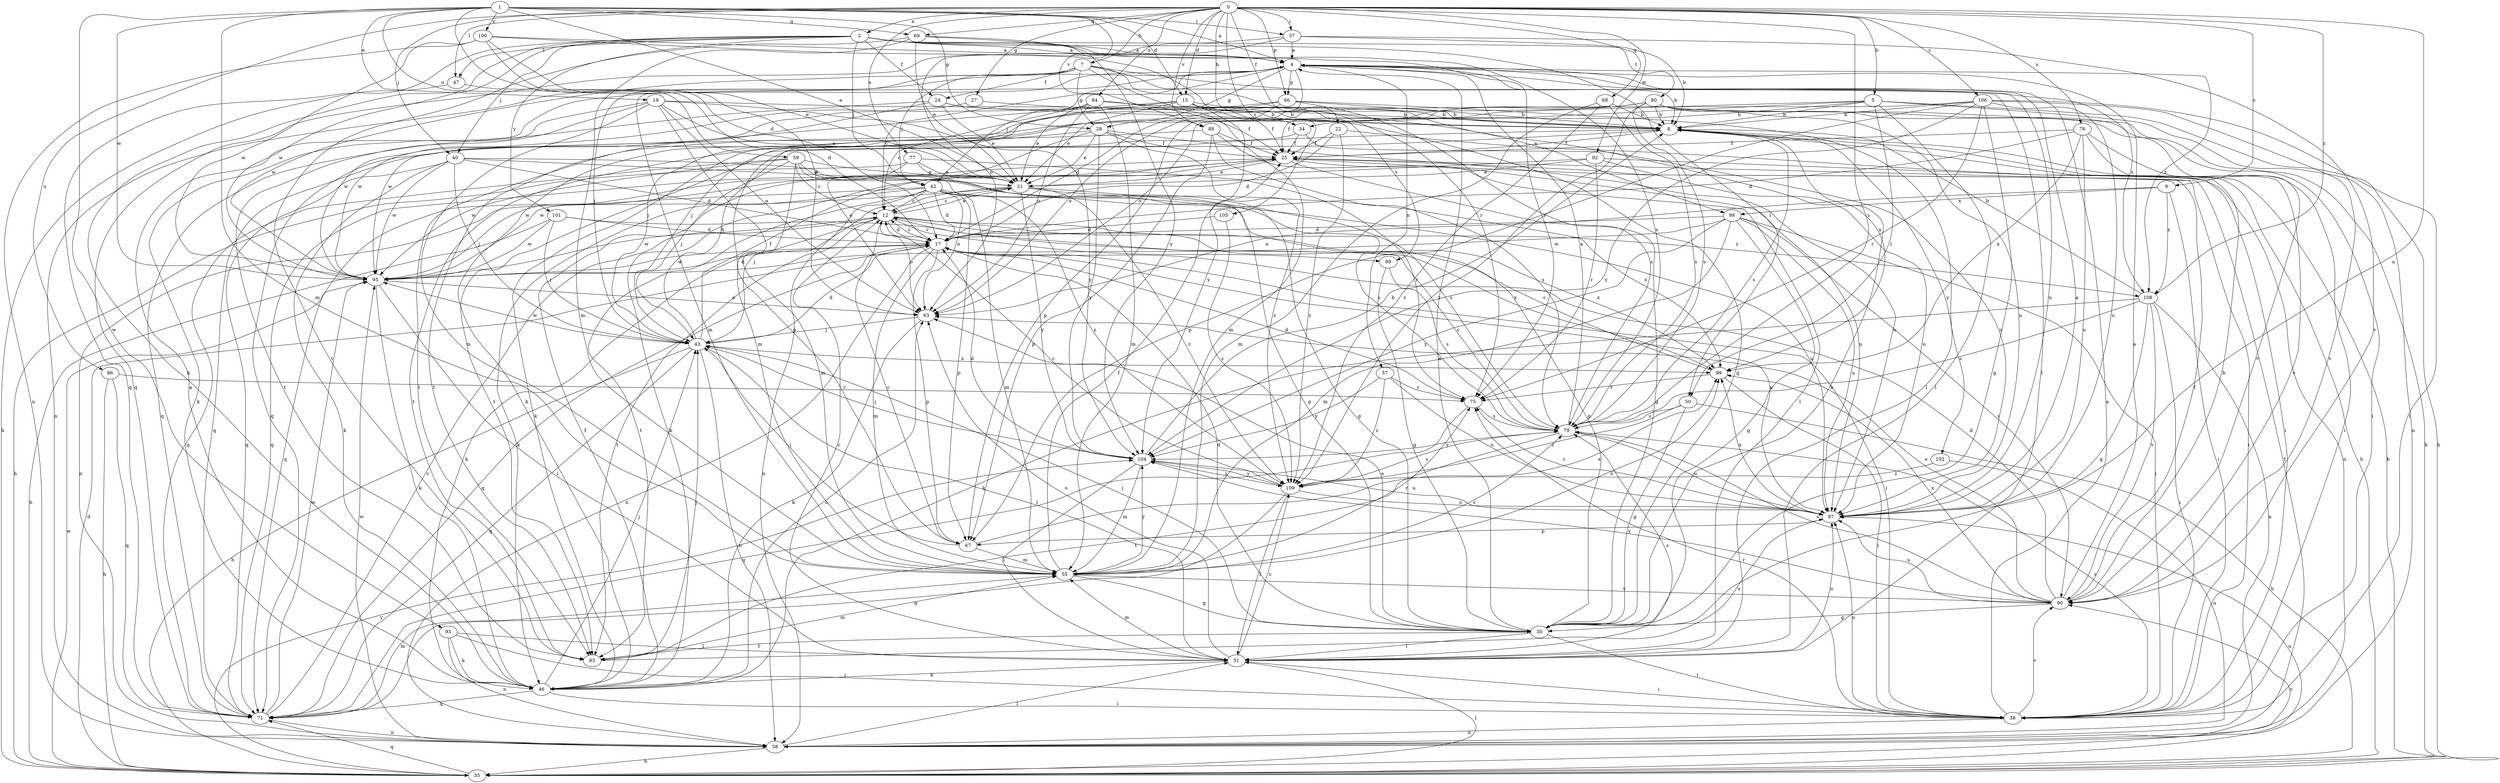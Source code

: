 strict digraph  {
0;
1;
2;
4;
5;
7;
8;
9;
12;
15;
17;
19;
21;
22;
24;
25;
27;
28;
30;
34;
35;
37;
38;
40;
42;
43;
46;
47;
50;
51;
55;
57;
58;
59;
63;
66;
67;
68;
69;
71;
75;
76;
77;
79;
80;
83;
84;
86;
87;
88;
89;
90;
92;
93;
95;
98;
99;
100;
101;
102;
104;
105;
106;
108;
109;
0 -> 2  [label=a];
0 -> 5  [label=b];
0 -> 7  [label=b];
0 -> 9  [label=c];
0 -> 15  [label=d];
0 -> 22  [label=f];
0 -> 27  [label=g];
0 -> 34  [label=h];
0 -> 37  [label=i];
0 -> 40  [label=j];
0 -> 47  [label=l];
0 -> 66  [label=p];
0 -> 68  [label=q];
0 -> 69  [label=q];
0 -> 76  [label=s];
0 -> 77  [label=s];
0 -> 79  [label=s];
0 -> 84  [label=u];
0 -> 86  [label=u];
0 -> 87  [label=u];
0 -> 88  [label=v];
0 -> 92  [label=w];
0 -> 105  [label=z];
0 -> 106  [label=z];
0 -> 108  [label=z];
1 -> 4  [label=a];
1 -> 15  [label=d];
1 -> 17  [label=d];
1 -> 19  [label=e];
1 -> 21  [label=e];
1 -> 28  [label=g];
1 -> 37  [label=i];
1 -> 55  [label=m];
1 -> 59  [label=o];
1 -> 69  [label=q];
1 -> 88  [label=v];
1 -> 93  [label=w];
1 -> 95  [label=w];
1 -> 100  [label=y];
2 -> 4  [label=a];
2 -> 24  [label=f];
2 -> 40  [label=j];
2 -> 42  [label=j];
2 -> 46  [label=k];
2 -> 47  [label=l];
2 -> 50  [label=l];
2 -> 71  [label=q];
2 -> 75  [label=r];
2 -> 79  [label=s];
2 -> 80  [label=t];
2 -> 95  [label=w];
2 -> 101  [label=y];
4 -> 8  [label=b];
4 -> 12  [label=c];
4 -> 28  [label=g];
4 -> 42  [label=j];
4 -> 55  [label=m];
4 -> 57  [label=n];
4 -> 58  [label=n];
4 -> 66  [label=p];
4 -> 67  [label=p];
4 -> 87  [label=u];
4 -> 108  [label=z];
5 -> 8  [label=b];
5 -> 34  [label=h];
5 -> 35  [label=h];
5 -> 46  [label=k];
5 -> 50  [label=l];
5 -> 51  [label=l];
5 -> 58  [label=n];
5 -> 63  [label=o];
7 -> 24  [label=f];
7 -> 28  [label=g];
7 -> 42  [label=j];
7 -> 43  [label=j];
7 -> 51  [label=l];
7 -> 55  [label=m];
7 -> 95  [label=w];
7 -> 98  [label=x];
7 -> 108  [label=z];
8 -> 25  [label=f];
8 -> 35  [label=h];
8 -> 79  [label=s];
8 -> 83  [label=t];
8 -> 102  [label=y];
9 -> 38  [label=i];
9 -> 63  [label=o];
9 -> 98  [label=x];
9 -> 108  [label=z];
12 -> 17  [label=d];
12 -> 21  [label=e];
12 -> 46  [label=k];
12 -> 63  [label=o];
12 -> 83  [label=t];
12 -> 89  [label=v];
12 -> 95  [label=w];
12 -> 99  [label=x];
12 -> 108  [label=z];
15 -> 8  [label=b];
15 -> 21  [label=e];
15 -> 25  [label=f];
15 -> 55  [label=m];
15 -> 89  [label=v];
15 -> 95  [label=w];
15 -> 104  [label=y];
17 -> 12  [label=c];
17 -> 38  [label=i];
17 -> 55  [label=m];
17 -> 58  [label=n];
17 -> 67  [label=p];
17 -> 71  [label=q];
17 -> 87  [label=u];
17 -> 95  [label=w];
19 -> 8  [label=b];
19 -> 21  [label=e];
19 -> 46  [label=k];
19 -> 55  [label=m];
19 -> 63  [label=o];
19 -> 67  [label=p];
19 -> 83  [label=t];
19 -> 104  [label=y];
21 -> 12  [label=c];
21 -> 30  [label=g];
21 -> 43  [label=j];
21 -> 58  [label=n];
21 -> 99  [label=x];
21 -> 104  [label=y];
21 -> 109  [label=z];
22 -> 17  [label=d];
22 -> 25  [label=f];
22 -> 38  [label=i];
22 -> 109  [label=z];
24 -> 8  [label=b];
24 -> 21  [label=e];
24 -> 30  [label=g];
24 -> 71  [label=q];
24 -> 83  [label=t];
25 -> 21  [label=e];
25 -> 30  [label=g];
25 -> 38  [label=i];
25 -> 71  [label=q];
25 -> 87  [label=u];
25 -> 95  [label=w];
27 -> 8  [label=b];
27 -> 95  [label=w];
28 -> 21  [label=e];
28 -> 25  [label=f];
28 -> 63  [label=o];
28 -> 83  [label=t];
28 -> 87  [label=u];
28 -> 104  [label=y];
28 -> 109  [label=z];
30 -> 4  [label=a];
30 -> 8  [label=b];
30 -> 17  [label=d];
30 -> 38  [label=i];
30 -> 43  [label=j];
30 -> 51  [label=l];
30 -> 63  [label=o];
30 -> 83  [label=t];
34 -> 25  [label=f];
34 -> 46  [label=k];
34 -> 87  [label=u];
35 -> 8  [label=b];
35 -> 17  [label=d];
35 -> 51  [label=l];
35 -> 71  [label=q];
35 -> 87  [label=u];
35 -> 90  [label=v];
35 -> 95  [label=w];
35 -> 104  [label=y];
37 -> 4  [label=a];
37 -> 8  [label=b];
37 -> 63  [label=o];
37 -> 71  [label=q];
37 -> 90  [label=v];
38 -> 4  [label=a];
38 -> 58  [label=n];
38 -> 75  [label=r];
38 -> 79  [label=s];
38 -> 87  [label=u];
38 -> 90  [label=v];
40 -> 17  [label=d];
40 -> 21  [label=e];
40 -> 43  [label=j];
40 -> 46  [label=k];
40 -> 71  [label=q];
40 -> 79  [label=s];
40 -> 95  [label=w];
42 -> 12  [label=c];
42 -> 17  [label=d];
42 -> 30  [label=g];
42 -> 46  [label=k];
42 -> 55  [label=m];
42 -> 58  [label=n];
42 -> 63  [label=o];
42 -> 67  [label=p];
42 -> 71  [label=q];
42 -> 83  [label=t];
42 -> 87  [label=u];
43 -> 8  [label=b];
43 -> 17  [label=d];
43 -> 25  [label=f];
43 -> 35  [label=h];
43 -> 51  [label=l];
43 -> 58  [label=n];
43 -> 71  [label=q];
43 -> 95  [label=w];
43 -> 99  [label=x];
46 -> 4  [label=a];
46 -> 25  [label=f];
46 -> 38  [label=i];
46 -> 43  [label=j];
46 -> 63  [label=o];
46 -> 71  [label=q];
47 -> 17  [label=d];
47 -> 35  [label=h];
50 -> 30  [label=g];
50 -> 35  [label=h];
50 -> 79  [label=s];
50 -> 109  [label=z];
51 -> 12  [label=c];
51 -> 38  [label=i];
51 -> 46  [label=k];
51 -> 55  [label=m];
51 -> 63  [label=o];
51 -> 79  [label=s];
51 -> 87  [label=u];
51 -> 109  [label=z];
55 -> 25  [label=f];
55 -> 30  [label=g];
55 -> 75  [label=r];
55 -> 79  [label=s];
55 -> 90  [label=v];
55 -> 99  [label=x];
55 -> 104  [label=y];
57 -> 75  [label=r];
57 -> 87  [label=u];
57 -> 104  [label=y];
57 -> 109  [label=z];
58 -> 25  [label=f];
58 -> 35  [label=h];
58 -> 51  [label=l];
58 -> 95  [label=w];
59 -> 12  [label=c];
59 -> 21  [label=e];
59 -> 43  [label=j];
59 -> 55  [label=m];
59 -> 71  [label=q];
59 -> 79  [label=s];
59 -> 95  [label=w];
59 -> 109  [label=z];
63 -> 43  [label=j];
63 -> 46  [label=k];
66 -> 8  [label=b];
66 -> 17  [label=d];
66 -> 43  [label=j];
66 -> 51  [label=l];
66 -> 63  [label=o];
66 -> 79  [label=s];
67 -> 12  [label=c];
67 -> 43  [label=j];
67 -> 55  [label=m];
67 -> 99  [label=x];
68 -> 8  [label=b];
68 -> 55  [label=m];
68 -> 79  [label=s];
68 -> 109  [label=z];
69 -> 4  [label=a];
69 -> 21  [label=e];
69 -> 55  [label=m];
69 -> 83  [label=t];
69 -> 104  [label=y];
71 -> 12  [label=c];
71 -> 55  [label=m];
71 -> 58  [label=n];
71 -> 95  [label=w];
75 -> 17  [label=d];
75 -> 71  [label=q];
75 -> 79  [label=s];
76 -> 17  [label=d];
76 -> 25  [label=f];
76 -> 38  [label=i];
76 -> 87  [label=u];
76 -> 90  [label=v];
76 -> 99  [label=x];
77 -> 21  [label=e];
77 -> 30  [label=g];
77 -> 35  [label=h];
77 -> 75  [label=r];
77 -> 95  [label=w];
79 -> 4  [label=a];
79 -> 12  [label=c];
79 -> 83  [label=t];
79 -> 87  [label=u];
79 -> 104  [label=y];
80 -> 8  [label=b];
80 -> 25  [label=f];
80 -> 35  [label=h];
80 -> 38  [label=i];
80 -> 43  [label=j];
80 -> 79  [label=s];
80 -> 83  [label=t];
80 -> 87  [label=u];
80 -> 90  [label=v];
80 -> 109  [label=z];
83 -> 43  [label=j];
83 -> 55  [label=m];
83 -> 87  [label=u];
84 -> 8  [label=b];
84 -> 12  [label=c];
84 -> 21  [label=e];
84 -> 25  [label=f];
84 -> 55  [label=m];
84 -> 63  [label=o];
84 -> 95  [label=w];
84 -> 99  [label=x];
86 -> 35  [label=h];
86 -> 71  [label=q];
86 -> 75  [label=r];
87 -> 4  [label=a];
87 -> 67  [label=p];
87 -> 75  [label=r];
87 -> 99  [label=x];
88 -> 25  [label=f];
88 -> 51  [label=l];
88 -> 67  [label=p];
88 -> 71  [label=q];
88 -> 79  [label=s];
89 -> 30  [label=g];
89 -> 79  [label=s];
90 -> 4  [label=a];
90 -> 8  [label=b];
90 -> 17  [label=d];
90 -> 25  [label=f];
90 -> 30  [label=g];
90 -> 63  [label=o];
90 -> 79  [label=s];
90 -> 87  [label=u];
90 -> 99  [label=x];
90 -> 104  [label=y];
92 -> 21  [label=e];
92 -> 46  [label=k];
92 -> 58  [label=n];
92 -> 75  [label=r];
92 -> 87  [label=u];
93 -> 38  [label=i];
93 -> 46  [label=k];
93 -> 51  [label=l];
93 -> 58  [label=n];
95 -> 17  [label=d];
95 -> 46  [label=k];
95 -> 51  [label=l];
95 -> 63  [label=o];
98 -> 17  [label=d];
98 -> 30  [label=g];
98 -> 38  [label=i];
98 -> 55  [label=m];
98 -> 87  [label=u];
98 -> 90  [label=v];
98 -> 95  [label=w];
98 -> 104  [label=y];
99 -> 12  [label=c];
99 -> 38  [label=i];
99 -> 75  [label=r];
100 -> 4  [label=a];
100 -> 21  [label=e];
100 -> 58  [label=n];
100 -> 63  [label=o];
100 -> 75  [label=r];
100 -> 95  [label=w];
101 -> 17  [label=d];
101 -> 35  [label=h];
101 -> 43  [label=j];
101 -> 95  [label=w];
101 -> 99  [label=x];
102 -> 58  [label=n];
102 -> 109  [label=z];
104 -> 8  [label=b];
104 -> 17  [label=d];
104 -> 43  [label=j];
104 -> 51  [label=l];
104 -> 55  [label=m];
104 -> 87  [label=u];
104 -> 109  [label=z];
105 -> 17  [label=d];
105 -> 109  [label=z];
106 -> 8  [label=b];
106 -> 30  [label=g];
106 -> 38  [label=i];
106 -> 67  [label=p];
106 -> 71  [label=q];
106 -> 75  [label=r];
106 -> 87  [label=u];
106 -> 90  [label=v];
106 -> 104  [label=y];
108 -> 8  [label=b];
108 -> 30  [label=g];
108 -> 38  [label=i];
108 -> 46  [label=k];
108 -> 58  [label=n];
108 -> 79  [label=s];
108 -> 90  [label=v];
109 -> 12  [label=c];
109 -> 51  [label=l];
109 -> 71  [label=q];
109 -> 79  [label=s];
109 -> 87  [label=u];
109 -> 104  [label=y];
}
